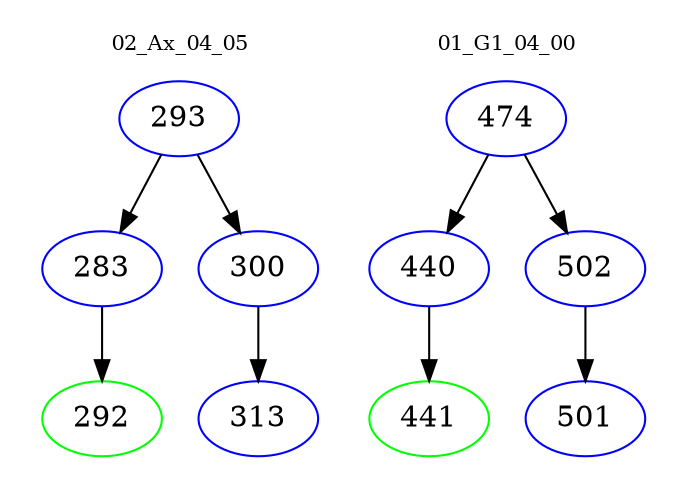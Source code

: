 digraph{
subgraph cluster_0 {
color = white
label = "02_Ax_04_05";
fontsize=10;
T0_293 [label="293", color="blue"]
T0_293 -> T0_283 [color="black"]
T0_283 [label="283", color="blue"]
T0_283 -> T0_292 [color="black"]
T0_292 [label="292", color="green"]
T0_293 -> T0_300 [color="black"]
T0_300 [label="300", color="blue"]
T0_300 -> T0_313 [color="black"]
T0_313 [label="313", color="blue"]
}
subgraph cluster_1 {
color = white
label = "01_G1_04_00";
fontsize=10;
T1_474 [label="474", color="blue"]
T1_474 -> T1_440 [color="black"]
T1_440 [label="440", color="blue"]
T1_440 -> T1_441 [color="black"]
T1_441 [label="441", color="green"]
T1_474 -> T1_502 [color="black"]
T1_502 [label="502", color="blue"]
T1_502 -> T1_501 [color="black"]
T1_501 [label="501", color="blue"]
}
}
